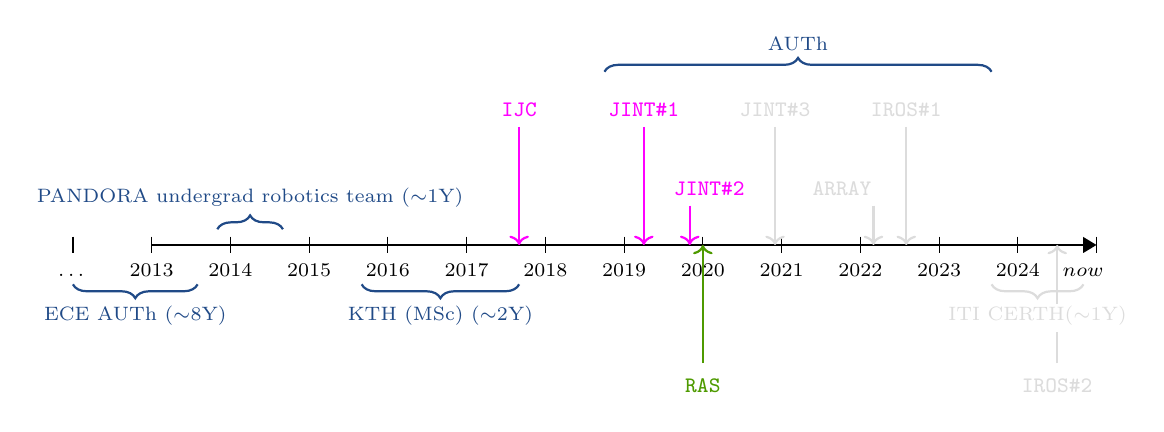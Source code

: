 \begin{tikzpicture}
% draw horizontal line
\draw[thick, -Triangle] (0,0) -- (12cm,0) node[font=\scriptsize,below left=3pt and -8pt]{};

% draw vertical lines
\foreach \x in {-1,0,1,...,12}
\draw (\x cm,3pt) -- (\x cm,-3pt);

\foreach \x/\descr in {-1/$\dots$,0/2013,1/2014,2/2015,3/2016,4/2017,5/2018,6/2019,7/2020,8/2021,9/2022,10/2023,11/2024,11.83/now}
\node[font=\scriptsize, text height=1.75ex,
text depth=.5ex] at (\x,-.3) {$\descr$};

% colored bar up
%\foreach \x/\perccol in
%{1/100,2/75,3/25,4/0}
%\draw[lightgray!\perccol!red, line width=4pt]
%(\x,.5) -- +(1,0);
%\draw[-Triangle, dashed, red] (5,.5) --  +(1,0);

% colored bar down
%\foreach \x/\perccol in
%{3/100,4/75,5/0}
%\draw[lightgray!\perccol!green, line width=4pt]
%(\x,-.7) -- +(1,0);
%\draw[-Triangle, dashed, green] (6,-.7) --  +(1,0);


\definecolor{b}{RGB}{32,74,135}
\definecolor{m}{RGB}{255,0,255}
\definecolor{g}{RGB}{78,154,0}
\definecolor{h}{RGB}{220,220,220}

% braces
\draw [thick,decorate,decoration={brace,amplitude=5pt}, color=b] (7/12,-.5) -- +(-1-7/12,0)
       node [black,midway,font=\scriptsize, below=4pt] {\textcolor{b}{ECE AUTh ($\sim$$\text{8Y}$)}};
\draw [thick ,decorate,decoration={brace,amplitude=5pt}, color=b] (10/12,0.2)  -- +(10/12,0)
       node [b,midway,above=4pt, font=\scriptsize] {\textcolor{b}{PANDORA undergrad robotics team ($\sim$$\text{1Y}$)}};
\draw [thick,decorate,decoration={brace,amplitude=5pt}, color=b] (4+8/12,-.5) -- +(-2,0)
       node [b,midway,font=\scriptsize, below=4pt] {\textcolor{b}{KTH (MSc) ($\sim$$\text{2Y}$)}};
\draw [thick ,decorate,decoration={brace,amplitude=5pt}, color=b] (5+9/12,2.2)  -- +(4+11/12,0)
       node [b,midway,above=4pt, font=\scriptsize] {\textcolor{b}{AUTh}};
\draw [thick,decorate,decoration={brace,amplitude=5pt}, color=h] (1+1/12+10+9/12,-.5) -- +(-1-2/12,0)
       node [h,midway,font=\scriptsize, below=4pt] {\textcolor{h}{ITI CERTH($\sim$$\text{1Y}$)}};

% Papers
% ------------------------------------------------------------------------------
\path[->,color=m,thick] ($(4+8/12,1.5)$) edge [out=-90, in=90]  ($(4+8/12,0)$);
\draw[thick,color=m] ($(4+8/12,1.5)$) node [above=0pt,align=center,h] {\footnotesize \textcolor{m}{\texttt{IJC}}};
% ------------------------------------------------------------------------------
\path[->,color=m,thick] ($(6+3/12,1.5)$) edge [out=-90, in=90]  ($(6+3/12,0)$);
\draw[thick,color=m] ($(6+3/12,1.5)$) node [above=0pt,align=center,m] {\footnotesize \textcolor{m}{\texttt{JINT\#1}}};
% ------------------------------------------------------------------------------
\path[->,color=m,thick] ($(6+10/12,0.5)$) edge [out=-90, in=90]  ($(6+10/12,0)$);
\draw[thick,color=m] ($(6+10/12,0.5)$) node [above=0pt,align=center,m] {\footnotesize \hspace{+0.5cm}\textcolor{m}{\texttt{JINT\#2}}};
% ------------------------------------------------------------------------------
\path[->,color=h,thick] ($(7+11/12,1.5)$) edge [out=-90, in=90]  ($(7+11/12,0)$);
\draw[thick,color=h] ($(7+11/12,1.5)$) node [above=0pt,align=center,h] {\footnotesize \textcolor{h}{\texttt{JINT\#3}}};
% ------------------------------------------------------------------------------
\path[->,color=g,thick] ($(7,-1.5)$) edge [out=+90, in=-90]  ($(7,0)$);
\draw[thick,color=g] ($(7,-2)$) node [above=0pt,align=center,g] {\footnotesize \textcolor{g}{\texttt{RAS}}};
% ------------------------------------------------------------------------------
\path[->,color=h,thick] ($(9+2/12,0.5)$) edge [out=-90, in=90]  ($(9+2/12,0)$);
\draw[thick,color=h] ($(9+2/12,0.5)$) node [above=0pt,align=center,h] {\footnotesize \hspace{-0.8cm}\textcolor{h}{\texttt{ARRAY}}};
% ------------------------------------------------------------------------------
\path[->,color=h,thick] ($(9+7/12,1.5)$) edge [out=-90, in=90]  ($(9+7/12,0)$);
\draw[thick,color=h] ($(9+7/12,1.5)$) node [above=0pt,align=center,h] {\footnotesize \textcolor{h}{\texttt{IROS\#1}}};
% ------------------------------------------------------------------------------
\path[->,color=h,thick] ($(11+6/12,-0.75)$) edge [out=+90, in=-90]  ($(11+6/12,0)$);
\draw[thick,color=h] ($(11+6/12,-2)$) node [above=0pt,align=center,h] {\footnotesize \textcolor{h}{\texttt{IROS\#2}}};
\path[-,color=h,thick] ($(11+6/12,-1.5)$) edge [out=+90, in=-90]  ($(11+6/12,-1.1)$);

\end{tikzpicture}
